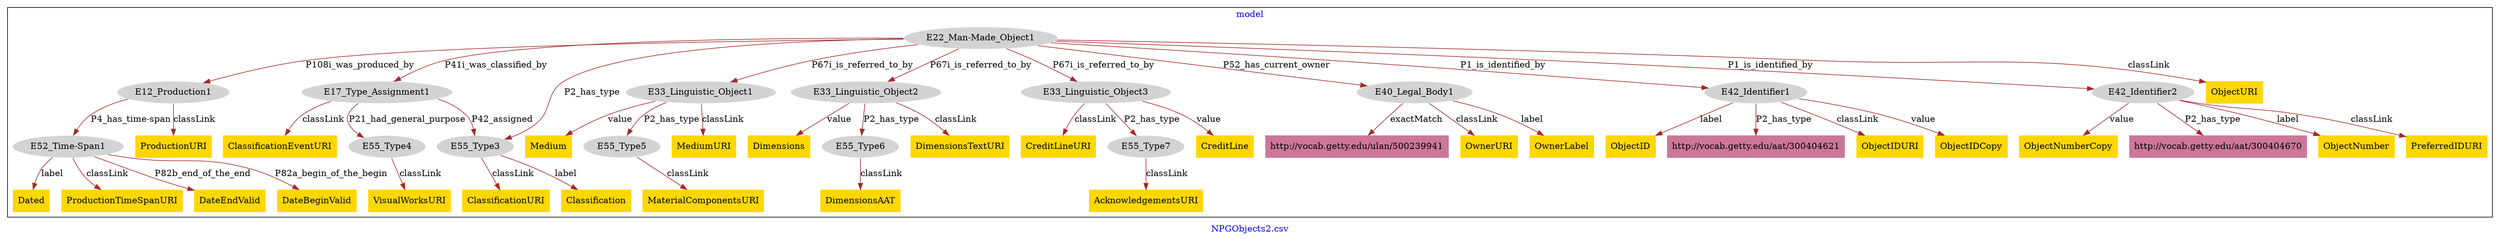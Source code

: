 digraph n0 {
fontcolor="blue"
remincross="true"
label="NPGObjects2.csv"
subgraph cluster {
label="model"
n2[style="filled",color="white",fillcolor="lightgray",label="E12_Production1"];
n3[style="filled",color="white",fillcolor="lightgray",label="E52_Time-Span1"];
n4[style="filled",color="white",fillcolor="lightgray",label="E17_Type_Assignment1"];
n5[style="filled",color="white",fillcolor="lightgray",label="E55_Type3"];
n6[style="filled",color="white",fillcolor="lightgray",label="E55_Type4"];
n7[style="filled",color="white",fillcolor="lightgray",label="E22_Man-Made_Object1"];
n8[style="filled",color="white",fillcolor="lightgray",label="E33_Linguistic_Object1"];
n9[style="filled",color="white",fillcolor="lightgray",label="E33_Linguistic_Object2"];
n10[style="filled",color="white",fillcolor="lightgray",label="E33_Linguistic_Object3"];
n11[style="filled",color="white",fillcolor="lightgray",label="E40_Legal_Body1"];
n12[style="filled",color="white",fillcolor="lightgray",label="E42_Identifier1"];
n13[style="filled",color="white",fillcolor="lightgray",label="E42_Identifier2"];
n14[style="filled",color="white",fillcolor="lightgray",label="E55_Type5"];
n15[style="filled",color="white",fillcolor="lightgray",label="E55_Type6"];
n16[style="filled",color="white",fillcolor="lightgray",label="E55_Type7"];
n17[shape="plaintext",style="filled",fillcolor="gold",label="MediumURI"];
n18[shape="plaintext",style="filled",fillcolor="gold",label="MaterialComponentsURI"];
n19[shape="plaintext",style="filled",fillcolor="gold",label="DateEndValid"];
n20[shape="plaintext",style="filled",fillcolor="gold",label="ProductionURI"];
n21[shape="plaintext",style="filled",fillcolor="gold",label="ClassificationEventURI"];
n22[shape="plaintext",style="filled",fillcolor="gold",label="OwnerURI"];
n23[shape="plaintext",style="filled",fillcolor="gold",label="ObjectIDURI"];
n24[shape="plaintext",style="filled",fillcolor="gold",label="OwnerLabel"];
n25[shape="plaintext",style="filled",fillcolor="gold",label="ObjectIDCopy"];
n26[shape="plaintext",style="filled",fillcolor="gold",label="DimensionsTextURI"];
n27[shape="plaintext",style="filled",fillcolor="gold",label="ClassificationURI"];
n28[shape="plaintext",style="filled",fillcolor="gold",label="CreditLine"];
n29[shape="plaintext",style="filled",fillcolor="gold",label="Dimensions"];
n30[shape="plaintext",style="filled",fillcolor="gold",label="CreditLineURI"];
n31[shape="plaintext",style="filled",fillcolor="gold",label="VisualWorksURI"];
n32[shape="plaintext",style="filled",fillcolor="gold",label="ObjectID"];
n33[shape="plaintext",style="filled",fillcolor="gold",label="ObjectNumber"];
n34[shape="plaintext",style="filled",fillcolor="gold",label="Classification"];
n35[shape="plaintext",style="filled",fillcolor="gold",label="AcknowledgementsURI"];
n36[shape="plaintext",style="filled",fillcolor="gold",label="Medium"];
n37[shape="plaintext",style="filled",fillcolor="gold",label="ObjectURI"];
n38[shape="plaintext",style="filled",fillcolor="gold",label="DateBeginValid"];
n39[shape="plaintext",style="filled",fillcolor="gold",label="Dated"];
n40[shape="plaintext",style="filled",fillcolor="gold",label="PreferredIDURI"];
n41[shape="plaintext",style="filled",fillcolor="gold",label="ObjectNumberCopy"];
n42[shape="plaintext",style="filled",fillcolor="gold",label="DimensionsAAT"];
n43[shape="plaintext",style="filled",fillcolor="gold",label="ProductionTimeSpanURI"];
n44[shape="plaintext",style="filled",fillcolor="#CC7799",label="http://vocab.getty.edu/ulan/500239941"];
n45[shape="plaintext",style="filled",fillcolor="#CC7799",label="http://vocab.getty.edu/aat/300404621"];
n46[shape="plaintext",style="filled",fillcolor="#CC7799",label="http://vocab.getty.edu/aat/300404670"];
}
n2 -> n3[color="brown",fontcolor="black",label="P4_has_time-span"]
n4 -> n5[color="brown",fontcolor="black",label="P42_assigned"]
n4 -> n6[color="brown",fontcolor="black",label="P21_had_general_purpose"]
n7 -> n2[color="brown",fontcolor="black",label="P108i_was_produced_by"]
n7 -> n4[color="brown",fontcolor="black",label="P41i_was_classified_by"]
n7 -> n8[color="brown",fontcolor="black",label="P67i_is_referred_to_by"]
n7 -> n9[color="brown",fontcolor="black",label="P67i_is_referred_to_by"]
n7 -> n10[color="brown",fontcolor="black",label="P67i_is_referred_to_by"]
n7 -> n11[color="brown",fontcolor="black",label="P52_has_current_owner"]
n7 -> n12[color="brown",fontcolor="black",label="P1_is_identified_by"]
n7 -> n13[color="brown",fontcolor="black",label="P1_is_identified_by"]
n8 -> n14[color="brown",fontcolor="black",label="P2_has_type"]
n9 -> n15[color="brown",fontcolor="black",label="P2_has_type"]
n10 -> n16[color="brown",fontcolor="black",label="P2_has_type"]
n8 -> n17[color="brown",fontcolor="black",label="classLink"]
n14 -> n18[color="brown",fontcolor="black",label="classLink"]
n3 -> n19[color="brown",fontcolor="black",label="P82b_end_of_the_end"]
n2 -> n20[color="brown",fontcolor="black",label="classLink"]
n4 -> n21[color="brown",fontcolor="black",label="classLink"]
n11 -> n22[color="brown",fontcolor="black",label="classLink"]
n12 -> n23[color="brown",fontcolor="black",label="classLink"]
n11 -> n24[color="brown",fontcolor="black",label="label"]
n12 -> n25[color="brown",fontcolor="black",label="value"]
n9 -> n26[color="brown",fontcolor="black",label="classLink"]
n5 -> n27[color="brown",fontcolor="black",label="classLink"]
n10 -> n28[color="brown",fontcolor="black",label="value"]
n9 -> n29[color="brown",fontcolor="black",label="value"]
n10 -> n30[color="brown",fontcolor="black",label="classLink"]
n6 -> n31[color="brown",fontcolor="black",label="classLink"]
n12 -> n32[color="brown",fontcolor="black",label="label"]
n13 -> n33[color="brown",fontcolor="black",label="label"]
n5 -> n34[color="brown",fontcolor="black",label="label"]
n16 -> n35[color="brown",fontcolor="black",label="classLink"]
n8 -> n36[color="brown",fontcolor="black",label="value"]
n7 -> n37[color="brown",fontcolor="black",label="classLink"]
n3 -> n38[color="brown",fontcolor="black",label="P82a_begin_of_the_begin"]
n3 -> n39[color="brown",fontcolor="black",label="label"]
n13 -> n40[color="brown",fontcolor="black",label="classLink"]
n13 -> n41[color="brown",fontcolor="black",label="value"]
n15 -> n42[color="brown",fontcolor="black",label="classLink"]
n3 -> n43[color="brown",fontcolor="black",label="classLink"]
n11 -> n44[color="brown",fontcolor="black",label="exactMatch"]
n7 -> n5[color="brown",fontcolor="black",label="P2_has_type"]
n12 -> n45[color="brown",fontcolor="black",label="P2_has_type"]
n13 -> n46[color="brown",fontcolor="black",label="P2_has_type"]
}
